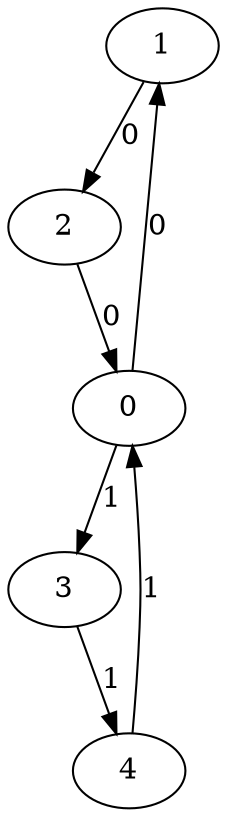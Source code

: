 digraph  {
1;
2;
0;
3;
4;
1 -> 2  [key=0, label=0];
2 -> 0  [key=0, label=0];
0 -> 1  [key=0, label=0];
0 -> 3  [key=0, label=1];
3 -> 4  [key=0, label=1];
4 -> 0  [key=0, label=1];
}
